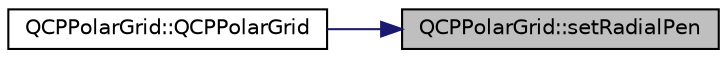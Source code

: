 digraph "QCPPolarGrid::setRadialPen"
{
 // LATEX_PDF_SIZE
  edge [fontname="Helvetica",fontsize="10",labelfontname="Helvetica",labelfontsize="10"];
  node [fontname="Helvetica",fontsize="10",shape=record];
  rankdir="RL";
  Node1 [label="QCPPolarGrid::setRadialPen",height=0.2,width=0.4,color="black", fillcolor="grey75", style="filled", fontcolor="black",tooltip=" "];
  Node1 -> Node2 [dir="back",color="midnightblue",fontsize="10",style="solid",fontname="Helvetica"];
  Node2 [label="QCPPolarGrid::QCPPolarGrid",height=0.2,width=0.4,color="black", fillcolor="white", style="filled",URL="$classQCPPolarGrid.html#a013aac4264fd5e00c5c39f2e426d3b31",tooltip=" "];
}
